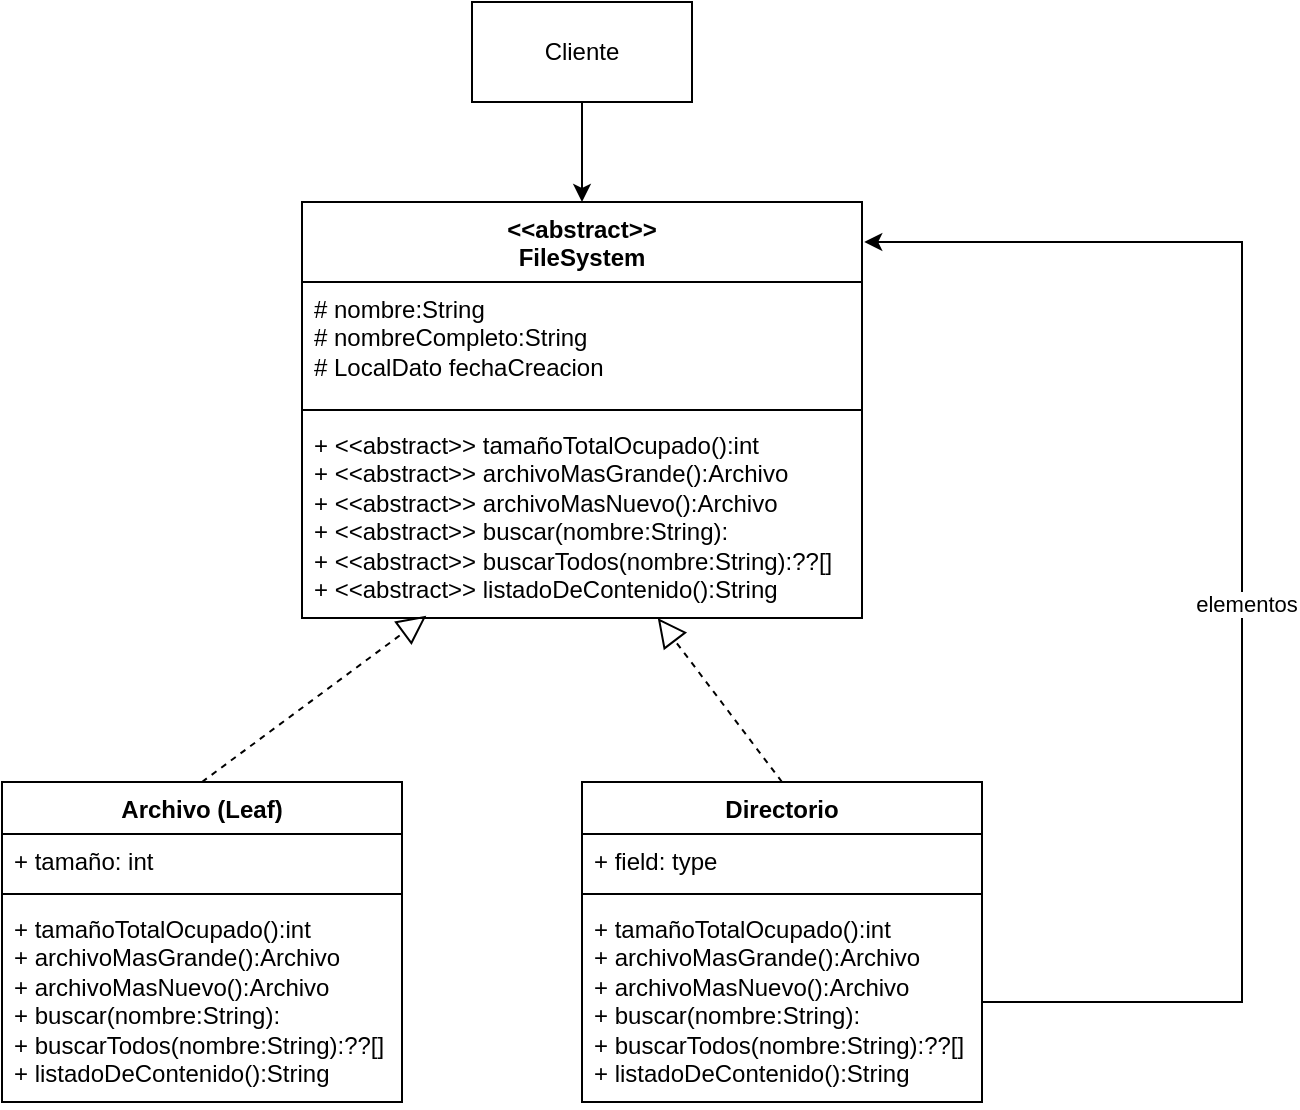 <mxfile version="24.3.1" type="device">
  <diagram name="Page-1" id="s--UGoMgon5x5nxGRFWV">
    <mxGraphModel dx="767" dy="400" grid="1" gridSize="10" guides="1" tooltips="1" connect="1" arrows="1" fold="1" page="1" pageScale="1" pageWidth="850" pageHeight="1100" math="0" shadow="0">
      <root>
        <mxCell id="0" />
        <mxCell id="1" parent="0" />
        <mxCell id="qbT7M5mrVoPhaYSC0p-m-1" value="Directorio" style="swimlane;fontStyle=1;align=center;verticalAlign=top;childLayout=stackLayout;horizontal=1;startSize=26;horizontalStack=0;resizeParent=1;resizeParentMax=0;resizeLast=0;collapsible=1;marginBottom=0;whiteSpace=wrap;html=1;" parent="1" vertex="1">
          <mxGeometry x="405" y="420" width="200" height="160" as="geometry" />
        </mxCell>
        <mxCell id="qbT7M5mrVoPhaYSC0p-m-2" value="+ field: type" style="text;strokeColor=none;fillColor=none;align=left;verticalAlign=top;spacingLeft=4;spacingRight=4;overflow=hidden;rotatable=0;points=[[0,0.5],[1,0.5]];portConstraint=eastwest;whiteSpace=wrap;html=1;" parent="qbT7M5mrVoPhaYSC0p-m-1" vertex="1">
          <mxGeometry y="26" width="200" height="26" as="geometry" />
        </mxCell>
        <mxCell id="qbT7M5mrVoPhaYSC0p-m-3" value="" style="line;strokeWidth=1;fillColor=none;align=left;verticalAlign=middle;spacingTop=-1;spacingLeft=3;spacingRight=3;rotatable=0;labelPosition=right;points=[];portConstraint=eastwest;strokeColor=inherit;" parent="qbT7M5mrVoPhaYSC0p-m-1" vertex="1">
          <mxGeometry y="52" width="200" height="8" as="geometry" />
        </mxCell>
        <mxCell id="qbT7M5mrVoPhaYSC0p-m-4" value="&lt;div&gt;+ tamañoTotalOcupado():int&lt;/div&gt;&lt;div&gt;+ archivoMasGrande():Archivo&lt;/div&gt;&lt;div&gt;+ archivoMasNuevo():Archivo&lt;/div&gt;&lt;div&gt;+ buscar(nombre:String):&lt;/div&gt;&lt;div&gt;+ buscarTodos(nombre:String):??[]&lt;/div&gt;&lt;div&gt;+ listadoDeContenido():String&lt;br&gt;&lt;/div&gt;" style="text;strokeColor=none;fillColor=none;align=left;verticalAlign=top;spacingLeft=4;spacingRight=4;overflow=hidden;rotatable=0;points=[[0,0.5],[1,0.5]];portConstraint=eastwest;whiteSpace=wrap;html=1;" parent="qbT7M5mrVoPhaYSC0p-m-1" vertex="1">
          <mxGeometry y="60" width="200" height="100" as="geometry" />
        </mxCell>
        <mxCell id="qbT7M5mrVoPhaYSC0p-m-5" value="&lt;div&gt;&amp;lt;&amp;lt;abstract&amp;gt;&amp;gt;&lt;/div&gt;&lt;div&gt;FileSystem&lt;/div&gt;" style="swimlane;fontStyle=1;align=center;verticalAlign=top;childLayout=stackLayout;horizontal=1;startSize=40;horizontalStack=0;resizeParent=1;resizeParentMax=0;resizeLast=0;collapsible=1;marginBottom=0;whiteSpace=wrap;html=1;" parent="1" vertex="1">
          <mxGeometry x="265" y="130" width="280" height="208" as="geometry" />
        </mxCell>
        <mxCell id="qbT7M5mrVoPhaYSC0p-m-6" value="&lt;div&gt;# nombre:String&lt;/div&gt;&lt;div&gt;# nombreCompleto:String&lt;/div&gt;&lt;div&gt;# LocalDato fechaCreacion&lt;br&gt;&lt;/div&gt;" style="text;strokeColor=none;fillColor=none;align=left;verticalAlign=top;spacingLeft=4;spacingRight=4;overflow=hidden;rotatable=0;points=[[0,0.5],[1,0.5]];portConstraint=eastwest;whiteSpace=wrap;html=1;" parent="qbT7M5mrVoPhaYSC0p-m-5" vertex="1">
          <mxGeometry y="40" width="280" height="60" as="geometry" />
        </mxCell>
        <mxCell id="qbT7M5mrVoPhaYSC0p-m-7" value="" style="line;strokeWidth=1;fillColor=none;align=left;verticalAlign=middle;spacingTop=-1;spacingLeft=3;spacingRight=3;rotatable=0;labelPosition=right;points=[];portConstraint=eastwest;strokeColor=inherit;" parent="qbT7M5mrVoPhaYSC0p-m-5" vertex="1">
          <mxGeometry y="100" width="280" height="8" as="geometry" />
        </mxCell>
        <mxCell id="qbT7M5mrVoPhaYSC0p-m-8" value="&lt;div&gt;+ &amp;lt;&amp;lt;abstract&amp;gt;&amp;gt; tamañoTotalOcupado():int&lt;/div&gt;&lt;div&gt;+ &amp;lt;&amp;lt;abstract&amp;gt;&amp;gt; archivoMasGrande():Archivo&lt;/div&gt;&lt;div&gt;+ &amp;lt;&amp;lt;abstract&amp;gt;&amp;gt; archivoMasNuevo():Archivo&lt;/div&gt;&lt;div&gt;+ &amp;lt;&amp;lt;abstract&amp;gt;&amp;gt; buscar(nombre:String):&lt;/div&gt;&lt;div&gt;+ &amp;lt;&amp;lt;abstract&amp;gt;&amp;gt; buscarTodos(nombre:String):??[]&lt;/div&gt;&lt;div&gt;+ &amp;lt;&amp;lt;abstract&amp;gt;&amp;gt; listadoDeContenido():String&lt;br&gt;&lt;/div&gt;" style="text;strokeColor=none;fillColor=none;align=left;verticalAlign=top;spacingLeft=4;spacingRight=4;overflow=hidden;rotatable=0;points=[[0,0.5],[1,0.5]];portConstraint=eastwest;whiteSpace=wrap;html=1;" parent="qbT7M5mrVoPhaYSC0p-m-5" vertex="1">
          <mxGeometry y="108" width="280" height="100" as="geometry" />
        </mxCell>
        <mxCell id="qbT7M5mrVoPhaYSC0p-m-9" value="Archivo (Leaf)" style="swimlane;fontStyle=1;align=center;verticalAlign=top;childLayout=stackLayout;horizontal=1;startSize=26;horizontalStack=0;resizeParent=1;resizeParentMax=0;resizeLast=0;collapsible=1;marginBottom=0;whiteSpace=wrap;html=1;" parent="1" vertex="1">
          <mxGeometry x="115" y="420" width="200" height="160" as="geometry" />
        </mxCell>
        <mxCell id="qbT7M5mrVoPhaYSC0p-m-10" value="+ tamaño: int" style="text;strokeColor=none;fillColor=none;align=left;verticalAlign=top;spacingLeft=4;spacingRight=4;overflow=hidden;rotatable=0;points=[[0,0.5],[1,0.5]];portConstraint=eastwest;whiteSpace=wrap;html=1;" parent="qbT7M5mrVoPhaYSC0p-m-9" vertex="1">
          <mxGeometry y="26" width="200" height="26" as="geometry" />
        </mxCell>
        <mxCell id="qbT7M5mrVoPhaYSC0p-m-11" value="" style="line;strokeWidth=1;fillColor=none;align=left;verticalAlign=middle;spacingTop=-1;spacingLeft=3;spacingRight=3;rotatable=0;labelPosition=right;points=[];portConstraint=eastwest;strokeColor=inherit;" parent="qbT7M5mrVoPhaYSC0p-m-9" vertex="1">
          <mxGeometry y="52" width="200" height="8" as="geometry" />
        </mxCell>
        <mxCell id="qbT7M5mrVoPhaYSC0p-m-12" value="&lt;div&gt;+ tamañoTotalOcupado():int&lt;/div&gt;&lt;div&gt;+ archivoMasGrande():Archivo&lt;/div&gt;&lt;div&gt;+ archivoMasNuevo():Archivo&lt;/div&gt;&lt;div&gt;+ buscar(nombre:String):&lt;/div&gt;&lt;div&gt;+ buscarTodos(nombre:String):??[]&lt;/div&gt;&lt;div&gt;+ listadoDeContenido():String&lt;br&gt;&lt;/div&gt;" style="text;strokeColor=none;fillColor=none;align=left;verticalAlign=top;spacingLeft=4;spacingRight=4;overflow=hidden;rotatable=0;points=[[0,0.5],[1,0.5]];portConstraint=eastwest;whiteSpace=wrap;html=1;" parent="qbT7M5mrVoPhaYSC0p-m-9" vertex="1">
          <mxGeometry y="60" width="200" height="100" as="geometry" />
        </mxCell>
        <mxCell id="qbT7M5mrVoPhaYSC0p-m-15" value="" style="endArrow=block;dashed=1;endFill=0;endSize=12;html=1;rounded=0;exitX=0.5;exitY=0;exitDx=0;exitDy=0;entryX=0.222;entryY=0.989;entryDx=0;entryDy=0;entryPerimeter=0;" parent="1" source="qbT7M5mrVoPhaYSC0p-m-9" target="qbT7M5mrVoPhaYSC0p-m-8" edge="1">
          <mxGeometry width="160" relative="1" as="geometry">
            <mxPoint x="165" y="370" as="sourcePoint" />
            <mxPoint x="325" y="370" as="targetPoint" />
          </mxGeometry>
        </mxCell>
        <mxCell id="qbT7M5mrVoPhaYSC0p-m-16" value="" style="endArrow=block;dashed=1;endFill=0;endSize=12;html=1;rounded=0;exitX=0.5;exitY=0;exitDx=0;exitDy=0;" parent="1" source="qbT7M5mrVoPhaYSC0p-m-1" target="qbT7M5mrVoPhaYSC0p-m-8" edge="1">
          <mxGeometry width="160" relative="1" as="geometry">
            <mxPoint x="315" y="380" as="sourcePoint" />
            <mxPoint x="385" y="340" as="targetPoint" />
          </mxGeometry>
        </mxCell>
        <mxCell id="qbT7M5mrVoPhaYSC0p-m-17" style="edgeStyle=orthogonalEdgeStyle;rounded=0;orthogonalLoop=1;jettySize=auto;html=1;entryX=1.004;entryY=0.096;entryDx=0;entryDy=0;entryPerimeter=0;" parent="1" source="qbT7M5mrVoPhaYSC0p-m-4" target="qbT7M5mrVoPhaYSC0p-m-5" edge="1">
          <mxGeometry relative="1" as="geometry">
            <mxPoint x="625" y="200" as="targetPoint" />
            <Array as="points">
              <mxPoint x="735" y="530" />
              <mxPoint x="735" y="150" />
            </Array>
          </mxGeometry>
        </mxCell>
        <mxCell id="qbT7M5mrVoPhaYSC0p-m-18" value="elementos" style="edgeLabel;html=1;align=center;verticalAlign=middle;resizable=0;points=[];" parent="qbT7M5mrVoPhaYSC0p-m-17" vertex="1" connectable="0">
          <mxGeometry x="-0.059" y="-2" relative="1" as="geometry">
            <mxPoint as="offset" />
          </mxGeometry>
        </mxCell>
        <mxCell id="qbT7M5mrVoPhaYSC0p-m-20" style="edgeStyle=orthogonalEdgeStyle;rounded=0;orthogonalLoop=1;jettySize=auto;html=1;" parent="1" source="qbT7M5mrVoPhaYSC0p-m-19" target="qbT7M5mrVoPhaYSC0p-m-5" edge="1">
          <mxGeometry relative="1" as="geometry" />
        </mxCell>
        <mxCell id="qbT7M5mrVoPhaYSC0p-m-19" value="&lt;div&gt;Cliente&lt;/div&gt;" style="html=1;whiteSpace=wrap;" parent="1" vertex="1">
          <mxGeometry x="350" y="30" width="110" height="50" as="geometry" />
        </mxCell>
      </root>
    </mxGraphModel>
  </diagram>
</mxfile>
